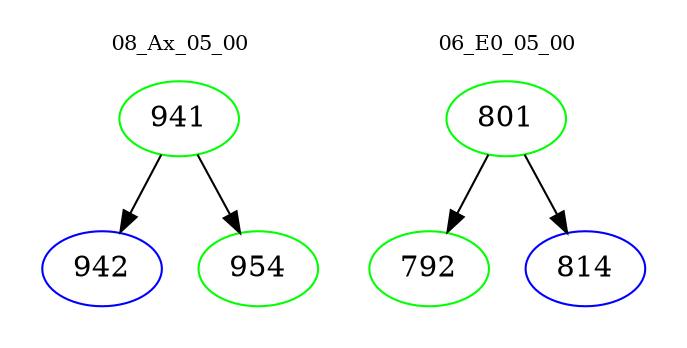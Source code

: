 digraph{
subgraph cluster_0 {
color = white
label = "08_Ax_05_00";
fontsize=10;
T0_941 [label="941", color="green"]
T0_941 -> T0_942 [color="black"]
T0_942 [label="942", color="blue"]
T0_941 -> T0_954 [color="black"]
T0_954 [label="954", color="green"]
}
subgraph cluster_1 {
color = white
label = "06_E0_05_00";
fontsize=10;
T1_801 [label="801", color="green"]
T1_801 -> T1_792 [color="black"]
T1_792 [label="792", color="green"]
T1_801 -> T1_814 [color="black"]
T1_814 [label="814", color="blue"]
}
}
